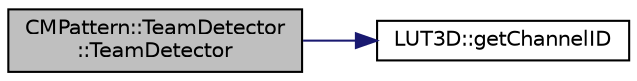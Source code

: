 digraph "CMPattern::TeamDetector::TeamDetector"
{
 // INTERACTIVE_SVG=YES
  edge [fontname="Helvetica",fontsize="10",labelfontname="Helvetica",labelfontsize="10"];
  node [fontname="Helvetica",fontsize="10",shape=record];
  rankdir="LR";
  Node1 [label="CMPattern::TeamDetector\l::TeamDetector",height=0.2,width=0.4,color="black", fillcolor="grey75", style="filled", fontcolor="black"];
  Node1 -> Node2 [color="midnightblue",fontsize="10",style="solid",fontname="Helvetica"];
  Node2 [label="LUT3D::getChannelID",height=0.2,width=0.4,color="black", fillcolor="white", style="filled",URL="$d7/d15/class_l_u_t3_d.html#a54c839ae356a9a9cbe913d84b775f125"];
}
